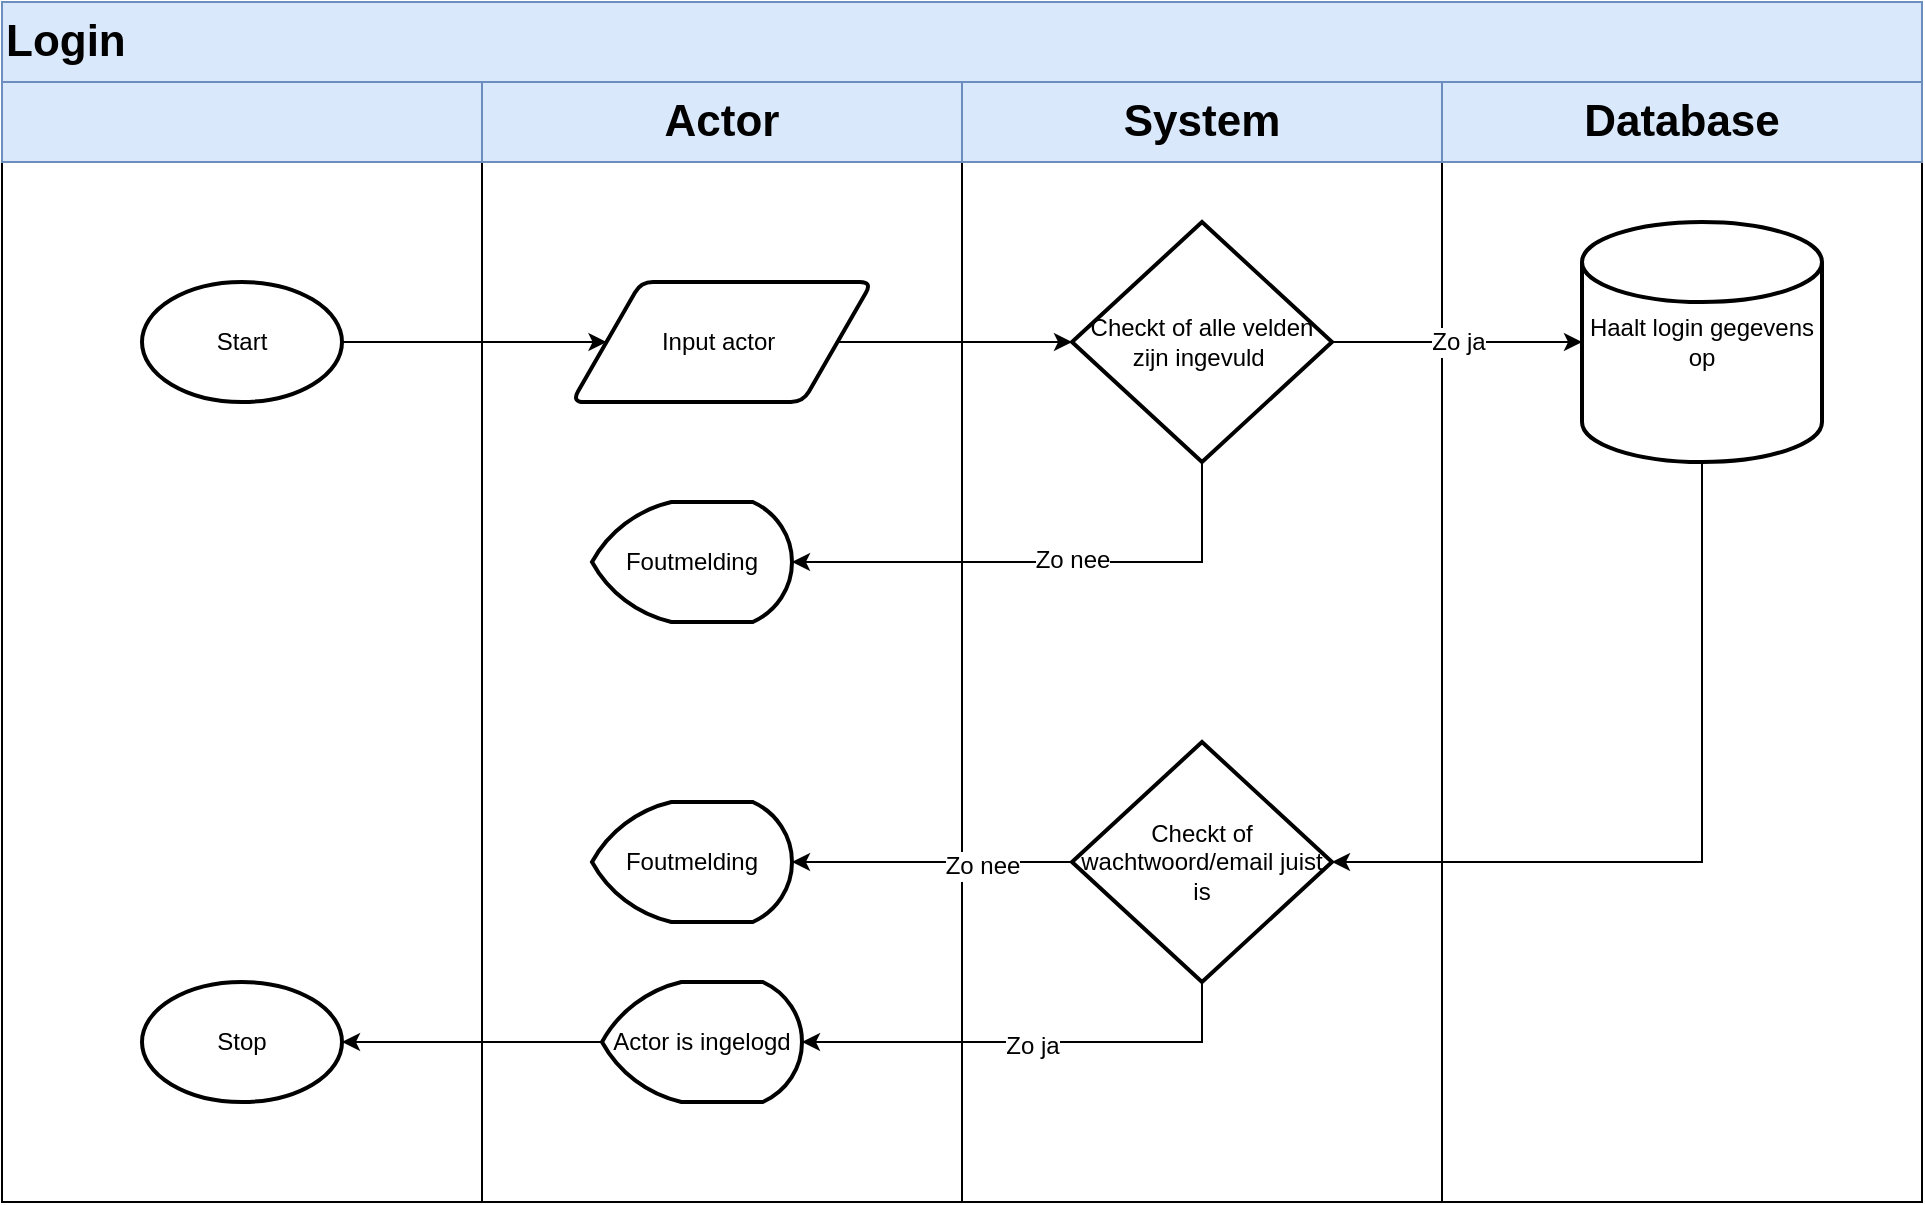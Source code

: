 <mxfile version="16.4.0" type="device"><diagram id="5wha3VJ2Y9wwSFBt2fBN" name="Page-1"><mxGraphModel dx="1422" dy="857" grid="1" gridSize="10" guides="1" tooltips="1" connect="1" arrows="1" fold="1" page="1" pageScale="1" pageWidth="850" pageHeight="1100" math="0" shadow="0"><root><mxCell id="0"/><mxCell id="1" parent="0"/><mxCell id="wPvObzL7e-PKHVEwDsZD-1" value="&lt;span style=&quot;color: rgba(0 , 0 , 0 , 0) ; font-family: monospace ; font-size: 0px&quot;&gt;%3CmxGraphModel%3E%3Croot%3E%3CmxCell%20id%3D%220%22%2F%3E%3CmxCell%20id%3D%221%22%20parent%3D%220%22%2F%3E%3CmxCell%20id%3D%222%22%20value%3D%22%22%20style%3D%22rounded%3D0%3BwhiteSpace%3Dwrap%3Bhtml%3D1%3B%22%20vertex%3D%221%22%20parent%3D%221%22%3E%3CmxGeometry%20x%3D%2280%22%20y%3D%22240%22%20width%3D%22240%22%20height%3D%22520%22%20as%3D%22geometry%22%2F%3E%3C%2FmxCell%3E%3C%2Froot%3E%3C%2FmxGraphModel%3E&lt;/span&gt;" style="rounded=0;whiteSpace=wrap;html=1;" vertex="1" parent="1"><mxGeometry x="80" y="240" width="240" height="520" as="geometry"/></mxCell><mxCell id="wPvObzL7e-PKHVEwDsZD-2" value="&lt;span style=&quot;color: rgba(0 , 0 , 0 , 0) ; font-family: monospace ; font-size: 0px&quot;&gt;%3CmxGraphModel%3E%3Croot%3E%3CmxCell%20id%3D%220%22%2F%3E%3CmxCell%20id%3D%221%22%20parent%3D%220%22%2F%3E%3CmxCell%20id%3D%222%22%20value%3D%22%22%20style%3D%22rounded%3D0%3BwhiteSpace%3Dwrap%3Bhtml%3D1%3B%22%20vertex%3D%221%22%20parent%3D%221%22%3E%3CmxGeometry%20x%3D%2280%22%20y%3D%22240%22%20width%3D%22240%22%20height%3D%22520%22%20as%3D%22geometry%22%2F%3E%3C%2FmxCell%3E%3C%2Froot%3E%3C%2FmxGraphModel%3E&lt;/span&gt;" style="rounded=0;whiteSpace=wrap;html=1;" vertex="1" parent="1"><mxGeometry x="320" y="240" width="240" height="520" as="geometry"/></mxCell><mxCell id="wPvObzL7e-PKHVEwDsZD-3" value="&lt;span style=&quot;color: rgba(0 , 0 , 0 , 0) ; font-family: monospace ; font-size: 0px&quot;&gt;%3CmxGraphModel%3E%3Croot%3E%3CmxCell%20id%3D%220%22%2F%3E%3CmxCell%20id%3D%221%22%20parent%3D%220%22%2F%3E%3CmxCell%20id%3D%222%22%20value%3D%22%22%20style%3D%22rounded%3D0%3BwhiteSpace%3Dwrap%3Bhtml%3D1%3B%22%20vertex%3D%221%22%20parent%3D%221%22%3E%3CmxGeometry%20x%3D%2280%22%20y%3D%22240%22%20width%3D%22240%22%20height%3D%22520%22%20as%3D%22geometry%22%2F%3E%3C%2FmxCell%3E%3C%2Froot%3E%3C%2FmxGraphModel%3E&lt;/span&gt;" style="rounded=0;whiteSpace=wrap;html=1;" vertex="1" parent="1"><mxGeometry x="560" y="240" width="240" height="520" as="geometry"/></mxCell><mxCell id="wPvObzL7e-PKHVEwDsZD-4" value="&lt;span style=&quot;color: rgba(0 , 0 , 0 , 0) ; font-family: monospace ; font-size: 0px&quot;&gt;%3CmxGraphModel%3E%3Croot%3E%3CmxCell%20id%3D%220%22%2F%3E%3CmxCell%20id%3D%221%22%20parent%3D%220%22%2F%3E%3CmxCell%20id%3D%222%22%20value%3D%22%22%20style%3D%22rounded%3D0%3BwhiteSpace%3Dwrap%3Bhtml%3D1%3B%22%20vertex%3D%221%22%20parent%3D%221%22%3E%3CmxGeometry%20x%3D%2280%22%20y%3D%22240%22%20width%3D%22240%22%20height%3D%22520%22%20as%3D%22geometry%22%2F%3E%3C%2FmxCell%3E%3C%2Froot%3E%3C%2FmxGraphModel%3E&lt;/span&gt;" style="rounded=0;whiteSpace=wrap;html=1;" vertex="1" parent="1"><mxGeometry x="800" y="240" width="240" height="520" as="geometry"/></mxCell><mxCell id="wPvObzL7e-PKHVEwDsZD-5" value="" style="rounded=0;whiteSpace=wrap;html=1;fillColor=#dae8fc;strokeColor=#6c8ebf;" vertex="1" parent="1"><mxGeometry x="80" y="200" width="960" height="40" as="geometry"/></mxCell><mxCell id="wPvObzL7e-PKHVEwDsZD-6" value="&lt;b&gt;&lt;font style=&quot;font-size: 22px&quot;&gt;Login&lt;/font&gt;&lt;/b&gt;" style="rounded=0;whiteSpace=wrap;html=1;fillColor=#dae8fc;strokeColor=#6c8ebf;align=left;" vertex="1" parent="1"><mxGeometry x="80" y="160" width="960" height="40" as="geometry"/></mxCell><mxCell id="wPvObzL7e-PKHVEwDsZD-7" value="" style="rounded=0;whiteSpace=wrap;html=1;fillColor=#dae8fc;strokeColor=#6c8ebf;" vertex="1" parent="1"><mxGeometry x="80" y="200" width="240" height="40" as="geometry"/></mxCell><mxCell id="wPvObzL7e-PKHVEwDsZD-8" value="&lt;b&gt;&lt;font style=&quot;font-size: 22px&quot;&gt;Actor&lt;/font&gt;&lt;/b&gt;" style="rounded=0;whiteSpace=wrap;html=1;fillColor=#dae8fc;strokeColor=#6c8ebf;" vertex="1" parent="1"><mxGeometry x="320" y="200" width="240" height="40" as="geometry"/></mxCell><mxCell id="wPvObzL7e-PKHVEwDsZD-9" value="&lt;b&gt;&lt;font style=&quot;font-size: 22px&quot;&gt;System&lt;/font&gt;&lt;/b&gt;" style="rounded=0;whiteSpace=wrap;html=1;fillColor=#dae8fc;strokeColor=#6c8ebf;" vertex="1" parent="1"><mxGeometry x="560" y="200" width="240" height="40" as="geometry"/></mxCell><mxCell id="wPvObzL7e-PKHVEwDsZD-14" value="&lt;b&gt;Database&lt;/b&gt;" style="rounded=0;whiteSpace=wrap;html=1;fontSize=22;fillColor=#dae8fc;strokeColor=#6c8ebf;" vertex="1" parent="1"><mxGeometry x="800" y="200" width="240" height="40" as="geometry"/></mxCell><mxCell id="wPvObzL7e-PKHVEwDsZD-22" style="edgeStyle=orthogonalEdgeStyle;rounded=0;orthogonalLoop=1;jettySize=auto;html=1;entryX=0;entryY=0.5;entryDx=0;entryDy=0;fontSize=12;" edge="1" parent="1" source="wPvObzL7e-PKHVEwDsZD-20" target="wPvObzL7e-PKHVEwDsZD-21"><mxGeometry relative="1" as="geometry"/></mxCell><mxCell id="wPvObzL7e-PKHVEwDsZD-20" value="Start" style="strokeWidth=2;html=1;shape=mxgraph.flowchart.start_1;whiteSpace=wrap;fontSize=12;" vertex="1" parent="1"><mxGeometry x="150" y="300" width="100" height="60" as="geometry"/></mxCell><mxCell id="wPvObzL7e-PKHVEwDsZD-24" style="edgeStyle=orthogonalEdgeStyle;rounded=0;orthogonalLoop=1;jettySize=auto;html=1;exitX=1;exitY=0.5;exitDx=0;exitDy=0;fontSize=12;" edge="1" parent="1" source="wPvObzL7e-PKHVEwDsZD-21" target="wPvObzL7e-PKHVEwDsZD-23"><mxGeometry relative="1" as="geometry"/></mxCell><mxCell id="wPvObzL7e-PKHVEwDsZD-21" value="Input actor&amp;nbsp;" style="shape=parallelogram;html=1;strokeWidth=2;perimeter=parallelogramPerimeter;whiteSpace=wrap;rounded=1;arcSize=12;size=0.23;fontSize=12;" vertex="1" parent="1"><mxGeometry x="365" y="300" width="150" height="60" as="geometry"/></mxCell><mxCell id="wPvObzL7e-PKHVEwDsZD-26" value="Zo ja" style="edgeStyle=orthogonalEdgeStyle;rounded=0;orthogonalLoop=1;jettySize=auto;html=1;exitX=1;exitY=0.5;exitDx=0;exitDy=0;exitPerimeter=0;fontSize=12;" edge="1" parent="1" source="wPvObzL7e-PKHVEwDsZD-23" target="wPvObzL7e-PKHVEwDsZD-25"><mxGeometry relative="1" as="geometry"/></mxCell><mxCell id="wPvObzL7e-PKHVEwDsZD-29" style="edgeStyle=orthogonalEdgeStyle;rounded=0;orthogonalLoop=1;jettySize=auto;html=1;exitX=0.5;exitY=1;exitDx=0;exitDy=0;exitPerimeter=0;entryX=1;entryY=0.5;entryDx=0;entryDy=0;entryPerimeter=0;fontSize=12;" edge="1" parent="1" source="wPvObzL7e-PKHVEwDsZD-23" target="wPvObzL7e-PKHVEwDsZD-27"><mxGeometry relative="1" as="geometry"/></mxCell><mxCell id="wPvObzL7e-PKHVEwDsZD-30" value="Zo nee" style="edgeLabel;html=1;align=center;verticalAlign=middle;resizable=0;points=[];fontSize=12;" vertex="1" connectable="0" parent="wPvObzL7e-PKHVEwDsZD-29"><mxGeometry x="-0.098" y="-1" relative="1" as="geometry"><mxPoint as="offset"/></mxGeometry></mxCell><mxCell id="wPvObzL7e-PKHVEwDsZD-23" value="Checkt of alle velden zijn ingevuld&amp;nbsp;" style="strokeWidth=2;html=1;shape=mxgraph.flowchart.decision;whiteSpace=wrap;fontSize=12;" vertex="1" parent="1"><mxGeometry x="615" y="270" width="130" height="120" as="geometry"/></mxCell><mxCell id="wPvObzL7e-PKHVEwDsZD-32" style="edgeStyle=orthogonalEdgeStyle;rounded=0;orthogonalLoop=1;jettySize=auto;html=1;exitX=0.5;exitY=1;exitDx=0;exitDy=0;exitPerimeter=0;fontSize=12;" edge="1" parent="1" source="wPvObzL7e-PKHVEwDsZD-25" target="wPvObzL7e-PKHVEwDsZD-31"><mxGeometry relative="1" as="geometry"><Array as="points"><mxPoint x="930" y="590"/></Array></mxGeometry></mxCell><mxCell id="wPvObzL7e-PKHVEwDsZD-25" value="Haalt login gegevens op" style="strokeWidth=2;html=1;shape=mxgraph.flowchart.database;whiteSpace=wrap;fontSize=12;" vertex="1" parent="1"><mxGeometry x="870" y="270" width="120" height="120" as="geometry"/></mxCell><mxCell id="wPvObzL7e-PKHVEwDsZD-27" value="Foutmelding" style="strokeWidth=2;html=1;shape=mxgraph.flowchart.display;whiteSpace=wrap;fontSize=12;" vertex="1" parent="1"><mxGeometry x="375" y="410" width="100" height="60" as="geometry"/></mxCell><mxCell id="wPvObzL7e-PKHVEwDsZD-35" style="edgeStyle=orthogonalEdgeStyle;rounded=0;orthogonalLoop=1;jettySize=auto;html=1;exitX=0;exitY=0.5;exitDx=0;exitDy=0;exitPerimeter=0;fontSize=12;" edge="1" parent="1" source="wPvObzL7e-PKHVEwDsZD-31" target="wPvObzL7e-PKHVEwDsZD-34"><mxGeometry relative="1" as="geometry"/></mxCell><mxCell id="wPvObzL7e-PKHVEwDsZD-42" value="Zo nee" style="edgeLabel;html=1;align=center;verticalAlign=middle;resizable=0;points=[];fontSize=12;" vertex="1" connectable="0" parent="wPvObzL7e-PKHVEwDsZD-35"><mxGeometry x="-0.357" y="2" relative="1" as="geometry"><mxPoint as="offset"/></mxGeometry></mxCell><mxCell id="wPvObzL7e-PKHVEwDsZD-37" style="edgeStyle=orthogonalEdgeStyle;rounded=0;orthogonalLoop=1;jettySize=auto;html=1;exitX=0.5;exitY=1;exitDx=0;exitDy=0;exitPerimeter=0;fontSize=12;" edge="1" parent="1" source="wPvObzL7e-PKHVEwDsZD-31" target="wPvObzL7e-PKHVEwDsZD-36"><mxGeometry relative="1" as="geometry"/></mxCell><mxCell id="wPvObzL7e-PKHVEwDsZD-41" value="Zo ja" style="edgeLabel;html=1;align=center;verticalAlign=middle;resizable=0;points=[];fontSize=12;" vertex="1" connectable="0" parent="wPvObzL7e-PKHVEwDsZD-37"><mxGeometry y="2" relative="1" as="geometry"><mxPoint as="offset"/></mxGeometry></mxCell><mxCell id="wPvObzL7e-PKHVEwDsZD-31" value="Checkt of wachtwoord/email juist is" style="strokeWidth=2;html=1;shape=mxgraph.flowchart.decision;whiteSpace=wrap;fontSize=12;" vertex="1" parent="1"><mxGeometry x="615" y="530" width="130" height="120" as="geometry"/></mxCell><mxCell id="wPvObzL7e-PKHVEwDsZD-34" value="Foutmelding" style="strokeWidth=2;html=1;shape=mxgraph.flowchart.display;whiteSpace=wrap;fontSize=12;" vertex="1" parent="1"><mxGeometry x="375" y="560" width="100" height="60" as="geometry"/></mxCell><mxCell id="wPvObzL7e-PKHVEwDsZD-40" style="edgeStyle=orthogonalEdgeStyle;rounded=0;orthogonalLoop=1;jettySize=auto;html=1;exitX=0;exitY=0.5;exitDx=0;exitDy=0;exitPerimeter=0;fontSize=12;" edge="1" parent="1" source="wPvObzL7e-PKHVEwDsZD-36" target="wPvObzL7e-PKHVEwDsZD-39"><mxGeometry relative="1" as="geometry"/></mxCell><mxCell id="wPvObzL7e-PKHVEwDsZD-36" value="Actor is ingelogd" style="strokeWidth=2;html=1;shape=mxgraph.flowchart.display;whiteSpace=wrap;fontSize=12;" vertex="1" parent="1"><mxGeometry x="380" y="650" width="100" height="60" as="geometry"/></mxCell><mxCell id="wPvObzL7e-PKHVEwDsZD-39" value="Stop" style="strokeWidth=2;html=1;shape=mxgraph.flowchart.start_1;whiteSpace=wrap;fontSize=12;" vertex="1" parent="1"><mxGeometry x="150" y="650" width="100" height="60" as="geometry"/></mxCell></root></mxGraphModel></diagram></mxfile>